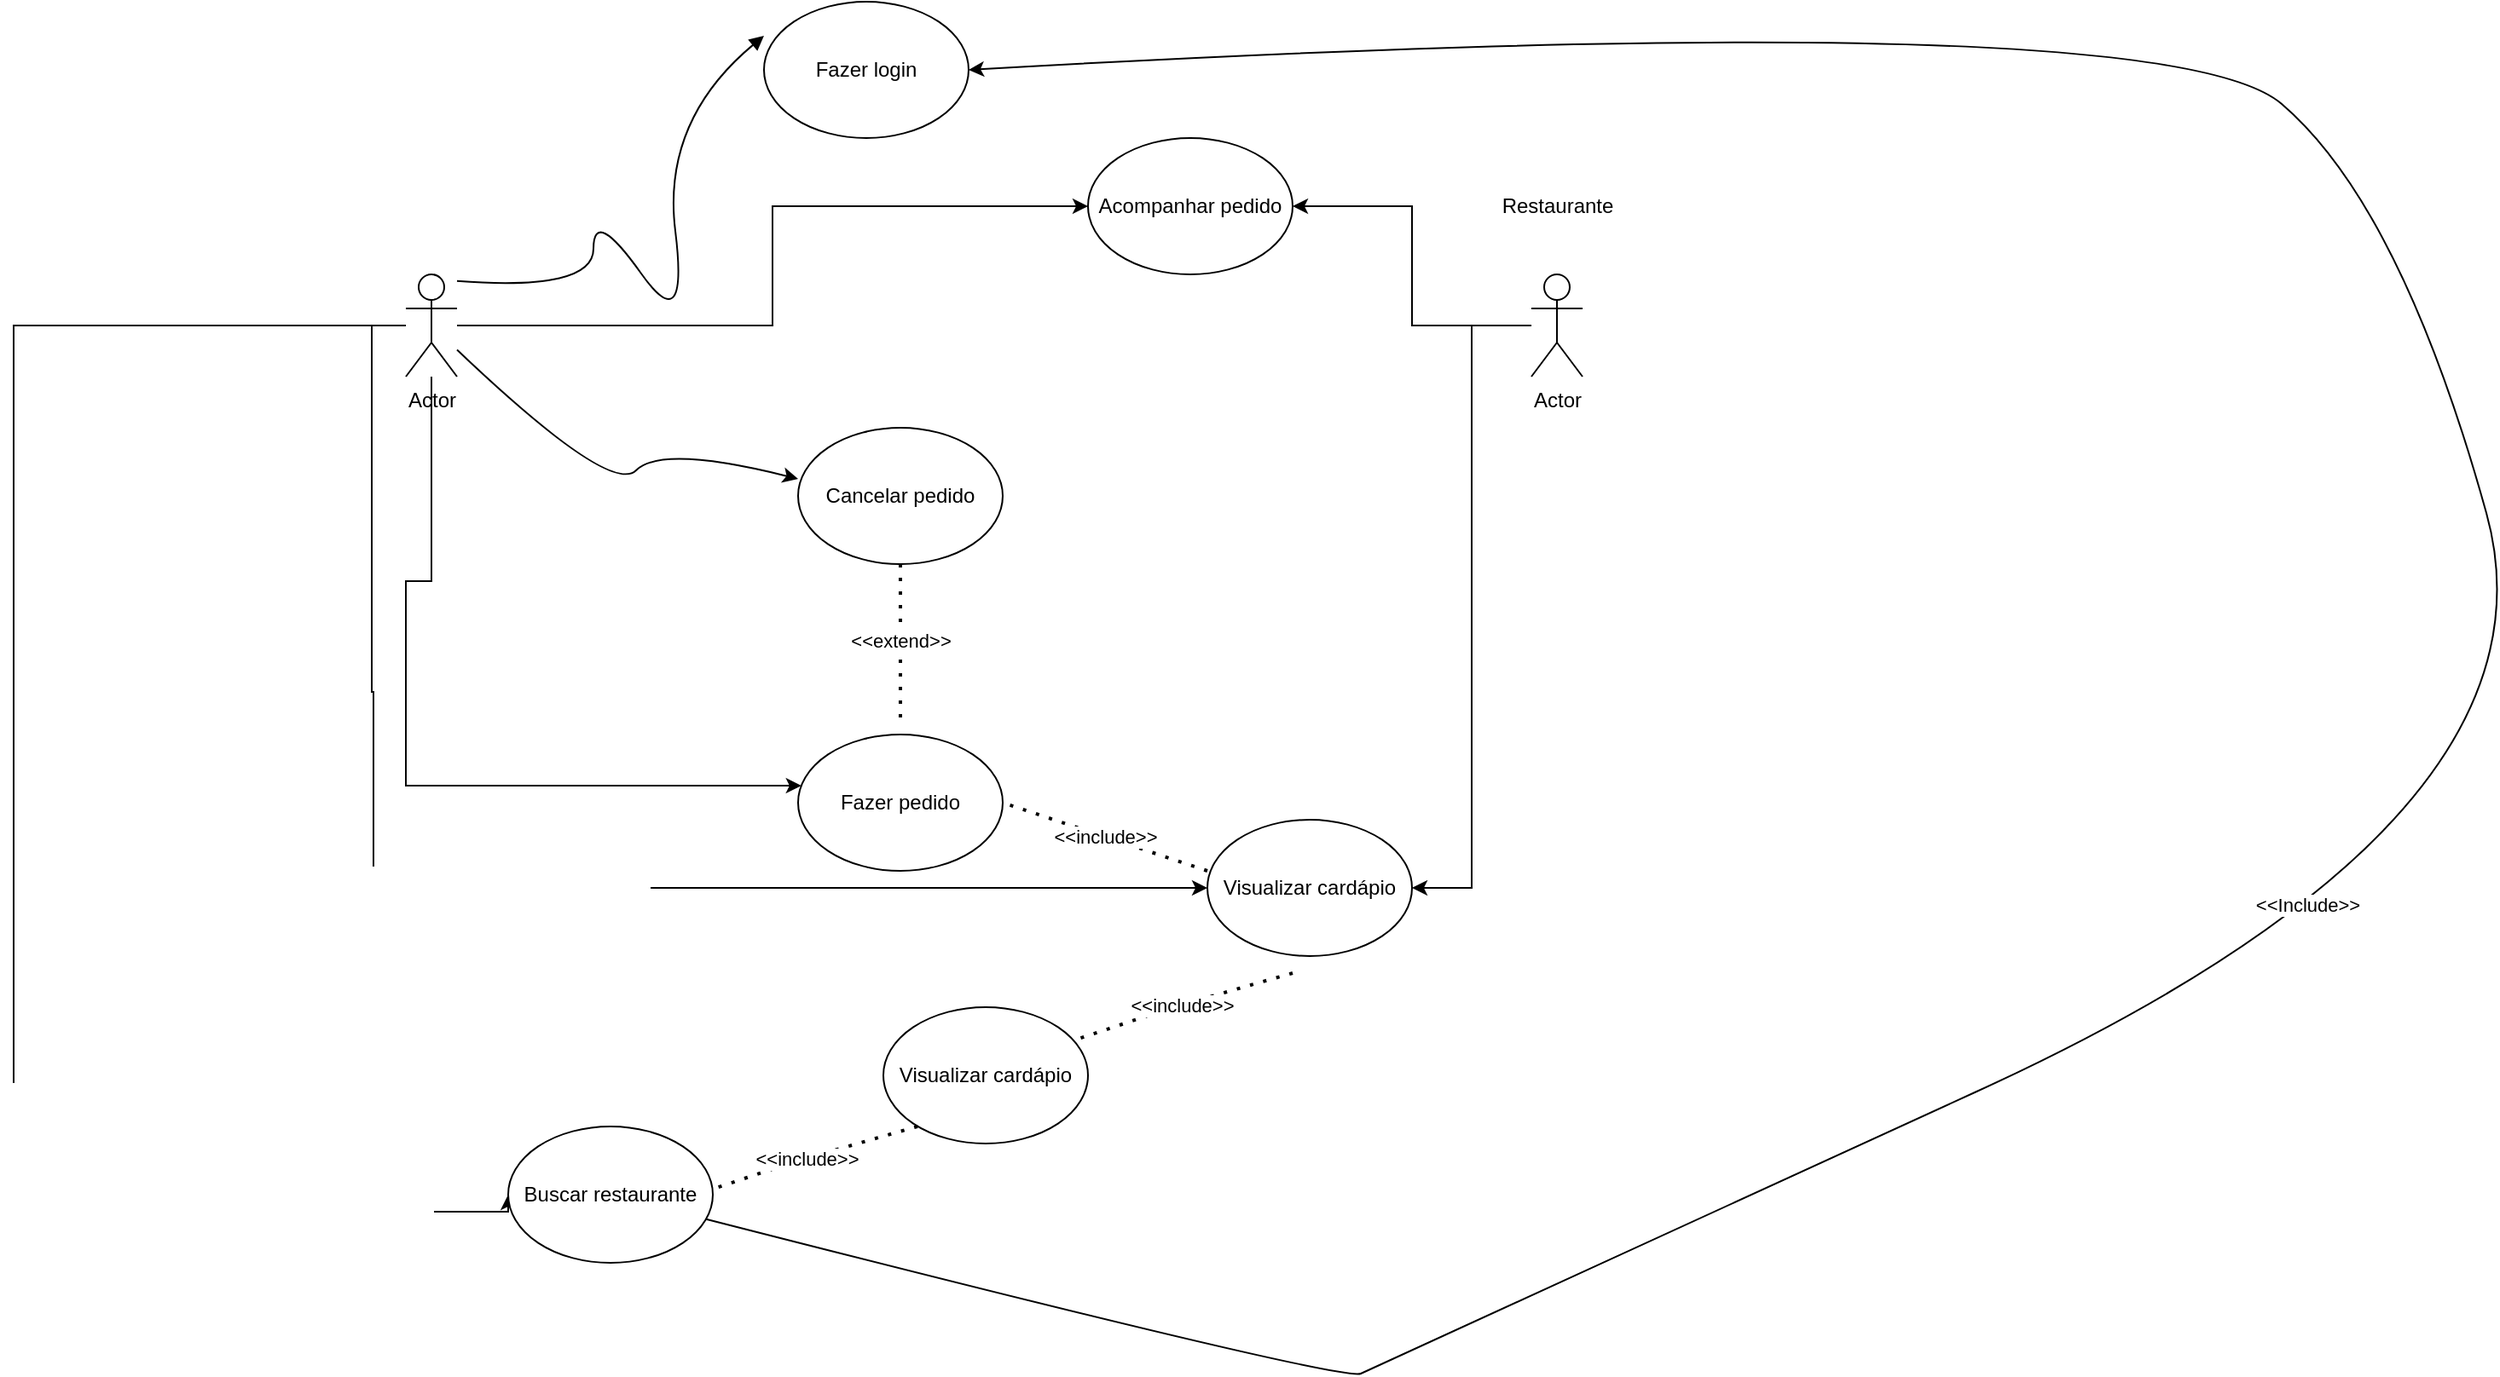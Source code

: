 <mxfile version="24.7.8">
  <diagram name="Página-1" id="aU1QX_ieU27A-gvGIn4-">
    <mxGraphModel dx="1551" dy="384" grid="1" gridSize="10" guides="1" tooltips="1" connect="1" arrows="1" fold="1" page="1" pageScale="1" pageWidth="827" pageHeight="1169" math="0" shadow="0">
      <root>
        <mxCell id="0" />
        <mxCell id="1" parent="0" />
        <mxCell id="20" value="" style="curved=1;startArrow=none;endArrow=block;entryX=0;entryY=0.625;entryDx=0;entryDy=0;entryPerimeter=0;" parent="1" edge="1">
          <mxGeometry relative="1" as="geometry">
            <Array as="points">
              <mxPoint x="160" y="180" />
              <mxPoint x="160" y="130" />
              <mxPoint x="216" y="209" />
              <mxPoint x="200" y="80" />
            </Array>
            <mxPoint x="80" y="173.874" as="sourcePoint" />
            <mxPoint x="260" y="30" as="targetPoint" />
          </mxGeometry>
        </mxCell>
        <mxCell id="aH0rdCtfdqe8Pn1iadLd-33" style="edgeStyle=orthogonalEdgeStyle;rounded=0;orthogonalLoop=1;jettySize=auto;html=1;" parent="1" source="aH0rdCtfdqe8Pn1iadLd-25" target="aH0rdCtfdqe8Pn1iadLd-28" edge="1">
          <mxGeometry relative="1" as="geometry" />
        </mxCell>
        <mxCell id="aH0rdCtfdqe8Pn1iadLd-51" style="edgeStyle=orthogonalEdgeStyle;rounded=0;orthogonalLoop=1;jettySize=auto;html=1;entryX=0;entryY=0.5;entryDx=0;entryDy=0;" parent="1" source="aH0rdCtfdqe8Pn1iadLd-25" target="aH0rdCtfdqe8Pn1iadLd-43" edge="1">
          <mxGeometry relative="1" as="geometry">
            <mxPoint x="30" y="600" as="targetPoint" />
            <Array as="points">
              <mxPoint x="30" y="200" />
              <mxPoint x="30" y="415" />
              <mxPoint x="31" y="530" />
            </Array>
          </mxGeometry>
        </mxCell>
        <mxCell id="aH0rdCtfdqe8Pn1iadLd-52" style="edgeStyle=orthogonalEdgeStyle;rounded=0;orthogonalLoop=1;jettySize=auto;html=1;" parent="1" source="aH0rdCtfdqe8Pn1iadLd-25" target="aH0rdCtfdqe8Pn1iadLd-41" edge="1">
          <mxGeometry relative="1" as="geometry">
            <mxPoint x="65" y="470" as="targetPoint" />
            <Array as="points">
              <mxPoint x="65" y="350" />
              <mxPoint x="50" y="350" />
              <mxPoint x="50" y="470" />
            </Array>
          </mxGeometry>
        </mxCell>
        <mxCell id="aH0rdCtfdqe8Pn1iadLd-53" style="edgeStyle=orthogonalEdgeStyle;rounded=0;orthogonalLoop=1;jettySize=auto;html=1;entryX=0;entryY=0.5;entryDx=0;entryDy=0;" parent="1" source="aH0rdCtfdqe8Pn1iadLd-25" target="aH0rdCtfdqe8Pn1iadLd-47" edge="1">
          <mxGeometry relative="1" as="geometry">
            <mxPoint x="-140" y="720" as="targetPoint" />
            <Array as="points">
              <mxPoint x="-180" y="200" />
              <mxPoint x="-180" y="720" />
              <mxPoint x="110" y="720" />
            </Array>
          </mxGeometry>
        </mxCell>
        <mxCell id="aH0rdCtfdqe8Pn1iadLd-25" value="Actor" style="shape=umlActor;verticalLabelPosition=bottom;verticalAlign=top;html=1;outlineConnect=0;" parent="1" vertex="1">
          <mxGeometry x="50" y="170" width="30" height="60" as="geometry" />
        </mxCell>
        <mxCell id="aH0rdCtfdqe8Pn1iadLd-26" value="Fazer login" style="ellipse;whiteSpace=wrap;html=1;" parent="1" vertex="1">
          <mxGeometry x="260" y="10" width="120" height="80" as="geometry" />
        </mxCell>
        <mxCell id="aH0rdCtfdqe8Pn1iadLd-32" style="edgeStyle=orthogonalEdgeStyle;rounded=0;orthogonalLoop=1;jettySize=auto;html=1;" parent="1" source="aH0rdCtfdqe8Pn1iadLd-27" target="aH0rdCtfdqe8Pn1iadLd-28" edge="1">
          <mxGeometry relative="1" as="geometry" />
        </mxCell>
        <mxCell id="aH0rdCtfdqe8Pn1iadLd-50" style="edgeStyle=orthogonalEdgeStyle;rounded=0;orthogonalLoop=1;jettySize=auto;html=1;entryX=1;entryY=0.5;entryDx=0;entryDy=0;" parent="1" source="aH0rdCtfdqe8Pn1iadLd-27" target="aH0rdCtfdqe8Pn1iadLd-43" edge="1">
          <mxGeometry relative="1" as="geometry" />
        </mxCell>
        <mxCell id="aH0rdCtfdqe8Pn1iadLd-27" value="Actor" style="shape=umlActor;verticalLabelPosition=bottom;verticalAlign=top;html=1;outlineConnect=0;" parent="1" vertex="1">
          <mxGeometry x="710" y="170" width="30" height="60" as="geometry" />
        </mxCell>
        <mxCell id="aH0rdCtfdqe8Pn1iadLd-28" value="Acompanhar pedido" style="ellipse;whiteSpace=wrap;html=1;" parent="1" vertex="1">
          <mxGeometry x="450" y="90" width="120" height="80" as="geometry" />
        </mxCell>
        <mxCell id="aH0rdCtfdqe8Pn1iadLd-38" value="" style="curved=1;endArrow=classic;html=1;rounded=0;" parent="1" source="aH0rdCtfdqe8Pn1iadLd-25" edge="1">
          <mxGeometry width="50" height="50" relative="1" as="geometry">
            <mxPoint x="120" y="300" as="sourcePoint" />
            <mxPoint x="280" y="290" as="targetPoint" />
            <Array as="points">
              <mxPoint x="170" y="300" />
              <mxPoint x="200" y="270" />
            </Array>
          </mxGeometry>
        </mxCell>
        <mxCell id="aH0rdCtfdqe8Pn1iadLd-39" value="Cancelar pedido" style="ellipse;whiteSpace=wrap;html=1;" parent="1" vertex="1">
          <mxGeometry x="280" y="260" width="120" height="80" as="geometry" />
        </mxCell>
        <mxCell id="aH0rdCtfdqe8Pn1iadLd-40" value="&amp;lt;&amp;lt;extend&amp;gt;&amp;gt;" style="endArrow=none;dashed=1;html=1;dashPattern=1 3;strokeWidth=2;rounded=0;entryX=0.5;entryY=1;entryDx=0;entryDy=0;" parent="1" target="aH0rdCtfdqe8Pn1iadLd-39" edge="1">
          <mxGeometry width="50" height="50" relative="1" as="geometry">
            <mxPoint x="340" y="430" as="sourcePoint" />
            <mxPoint x="340" y="350" as="targetPoint" />
          </mxGeometry>
        </mxCell>
        <mxCell id="aH0rdCtfdqe8Pn1iadLd-41" value="Fazer pedido" style="ellipse;whiteSpace=wrap;html=1;" parent="1" vertex="1">
          <mxGeometry x="280" y="440" width="120" height="80" as="geometry" />
        </mxCell>
        <mxCell id="aH0rdCtfdqe8Pn1iadLd-42" value="&amp;lt;&amp;lt;include&amp;gt;&amp;gt;" style="endArrow=none;dashed=1;html=1;dashPattern=1 3;strokeWidth=2;rounded=0;entryX=1;entryY=0.5;entryDx=0;entryDy=0;" parent="1" target="aH0rdCtfdqe8Pn1iadLd-41" edge="1">
          <mxGeometry width="50" height="50" relative="1" as="geometry">
            <mxPoint x="520" y="520" as="sourcePoint" />
            <mxPoint x="460" y="460" as="targetPoint" />
          </mxGeometry>
        </mxCell>
        <mxCell id="aH0rdCtfdqe8Pn1iadLd-43" value="Visualizar cardápio" style="ellipse;whiteSpace=wrap;html=1;" parent="1" vertex="1">
          <mxGeometry x="520" y="490" width="120" height="80" as="geometry" />
        </mxCell>
        <mxCell id="aH0rdCtfdqe8Pn1iadLd-44" value="&amp;lt;&amp;lt;include&amp;gt;&amp;gt;" style="endArrow=none;dashed=1;html=1;dashPattern=1 3;strokeWidth=2;rounded=0;" parent="1" edge="1">
          <mxGeometry width="50" height="50" relative="1" as="geometry">
            <mxPoint x="570" y="580" as="sourcePoint" />
            <mxPoint x="440" y="620" as="targetPoint" />
            <Array as="points">
              <mxPoint x="500" y="600" />
            </Array>
          </mxGeometry>
        </mxCell>
        <mxCell id="aH0rdCtfdqe8Pn1iadLd-45" value="Visualizar cardápio" style="ellipse;whiteSpace=wrap;html=1;" parent="1" vertex="1">
          <mxGeometry x="330" y="600" width="120" height="80" as="geometry" />
        </mxCell>
        <mxCell id="aH0rdCtfdqe8Pn1iadLd-46" value="&amp;lt;&amp;lt;include&amp;gt;&amp;gt;" style="endArrow=none;dashed=1;html=1;dashPattern=1 3;strokeWidth=2;rounded=0;" parent="1" edge="1">
          <mxGeometry width="50" height="50" relative="1" as="geometry">
            <mxPoint x="350" y="670" as="sourcePoint" />
            <mxPoint x="220" y="710" as="targetPoint" />
            <Array as="points">
              <mxPoint x="280" y="690" />
            </Array>
          </mxGeometry>
        </mxCell>
        <mxCell id="aH0rdCtfdqe8Pn1iadLd-47" value="Buscar restaurante" style="ellipse;whiteSpace=wrap;html=1;" parent="1" vertex="1">
          <mxGeometry x="110" y="670" width="120" height="80" as="geometry" />
        </mxCell>
        <mxCell id="aH0rdCtfdqe8Pn1iadLd-48" value="" style="curved=1;endArrow=classic;html=1;rounded=0;entryX=1;entryY=0.5;entryDx=0;entryDy=0;" parent="1" source="aH0rdCtfdqe8Pn1iadLd-47" target="aH0rdCtfdqe8Pn1iadLd-26" edge="1">
          <mxGeometry width="50" height="50" relative="1" as="geometry">
            <mxPoint x="550" y="850" as="sourcePoint" />
            <mxPoint x="820" y="120" as="targetPoint" />
            <Array as="points">
              <mxPoint x="600" y="820" />
              <mxPoint x="620" y="810" />
              <mxPoint x="1320" y="490" />
              <mxPoint x="1220" y="130" />
              <mxPoint x="1080" y="10" />
            </Array>
          </mxGeometry>
        </mxCell>
        <mxCell id="aH0rdCtfdqe8Pn1iadLd-49" value="&amp;lt;&amp;lt;Include&amp;gt;&amp;gt;" style="edgeLabel;html=1;align=center;verticalAlign=middle;resizable=0;points=[];" parent="aH0rdCtfdqe8Pn1iadLd-48" vertex="1" connectable="0">
          <mxGeometry x="-0.166" y="19" relative="1" as="geometry">
            <mxPoint as="offset" />
          </mxGeometry>
        </mxCell>
        <mxCell id="k4-AKd8JjmlH9ysaYavd-20" value="Restaurante" style="text;html=1;align=center;verticalAlign=middle;resizable=0;points=[];autosize=1;strokeColor=none;fillColor=none;" vertex="1" parent="1">
          <mxGeometry x="680" y="115" width="90" height="30" as="geometry" />
        </mxCell>
      </root>
    </mxGraphModel>
  </diagram>
</mxfile>
